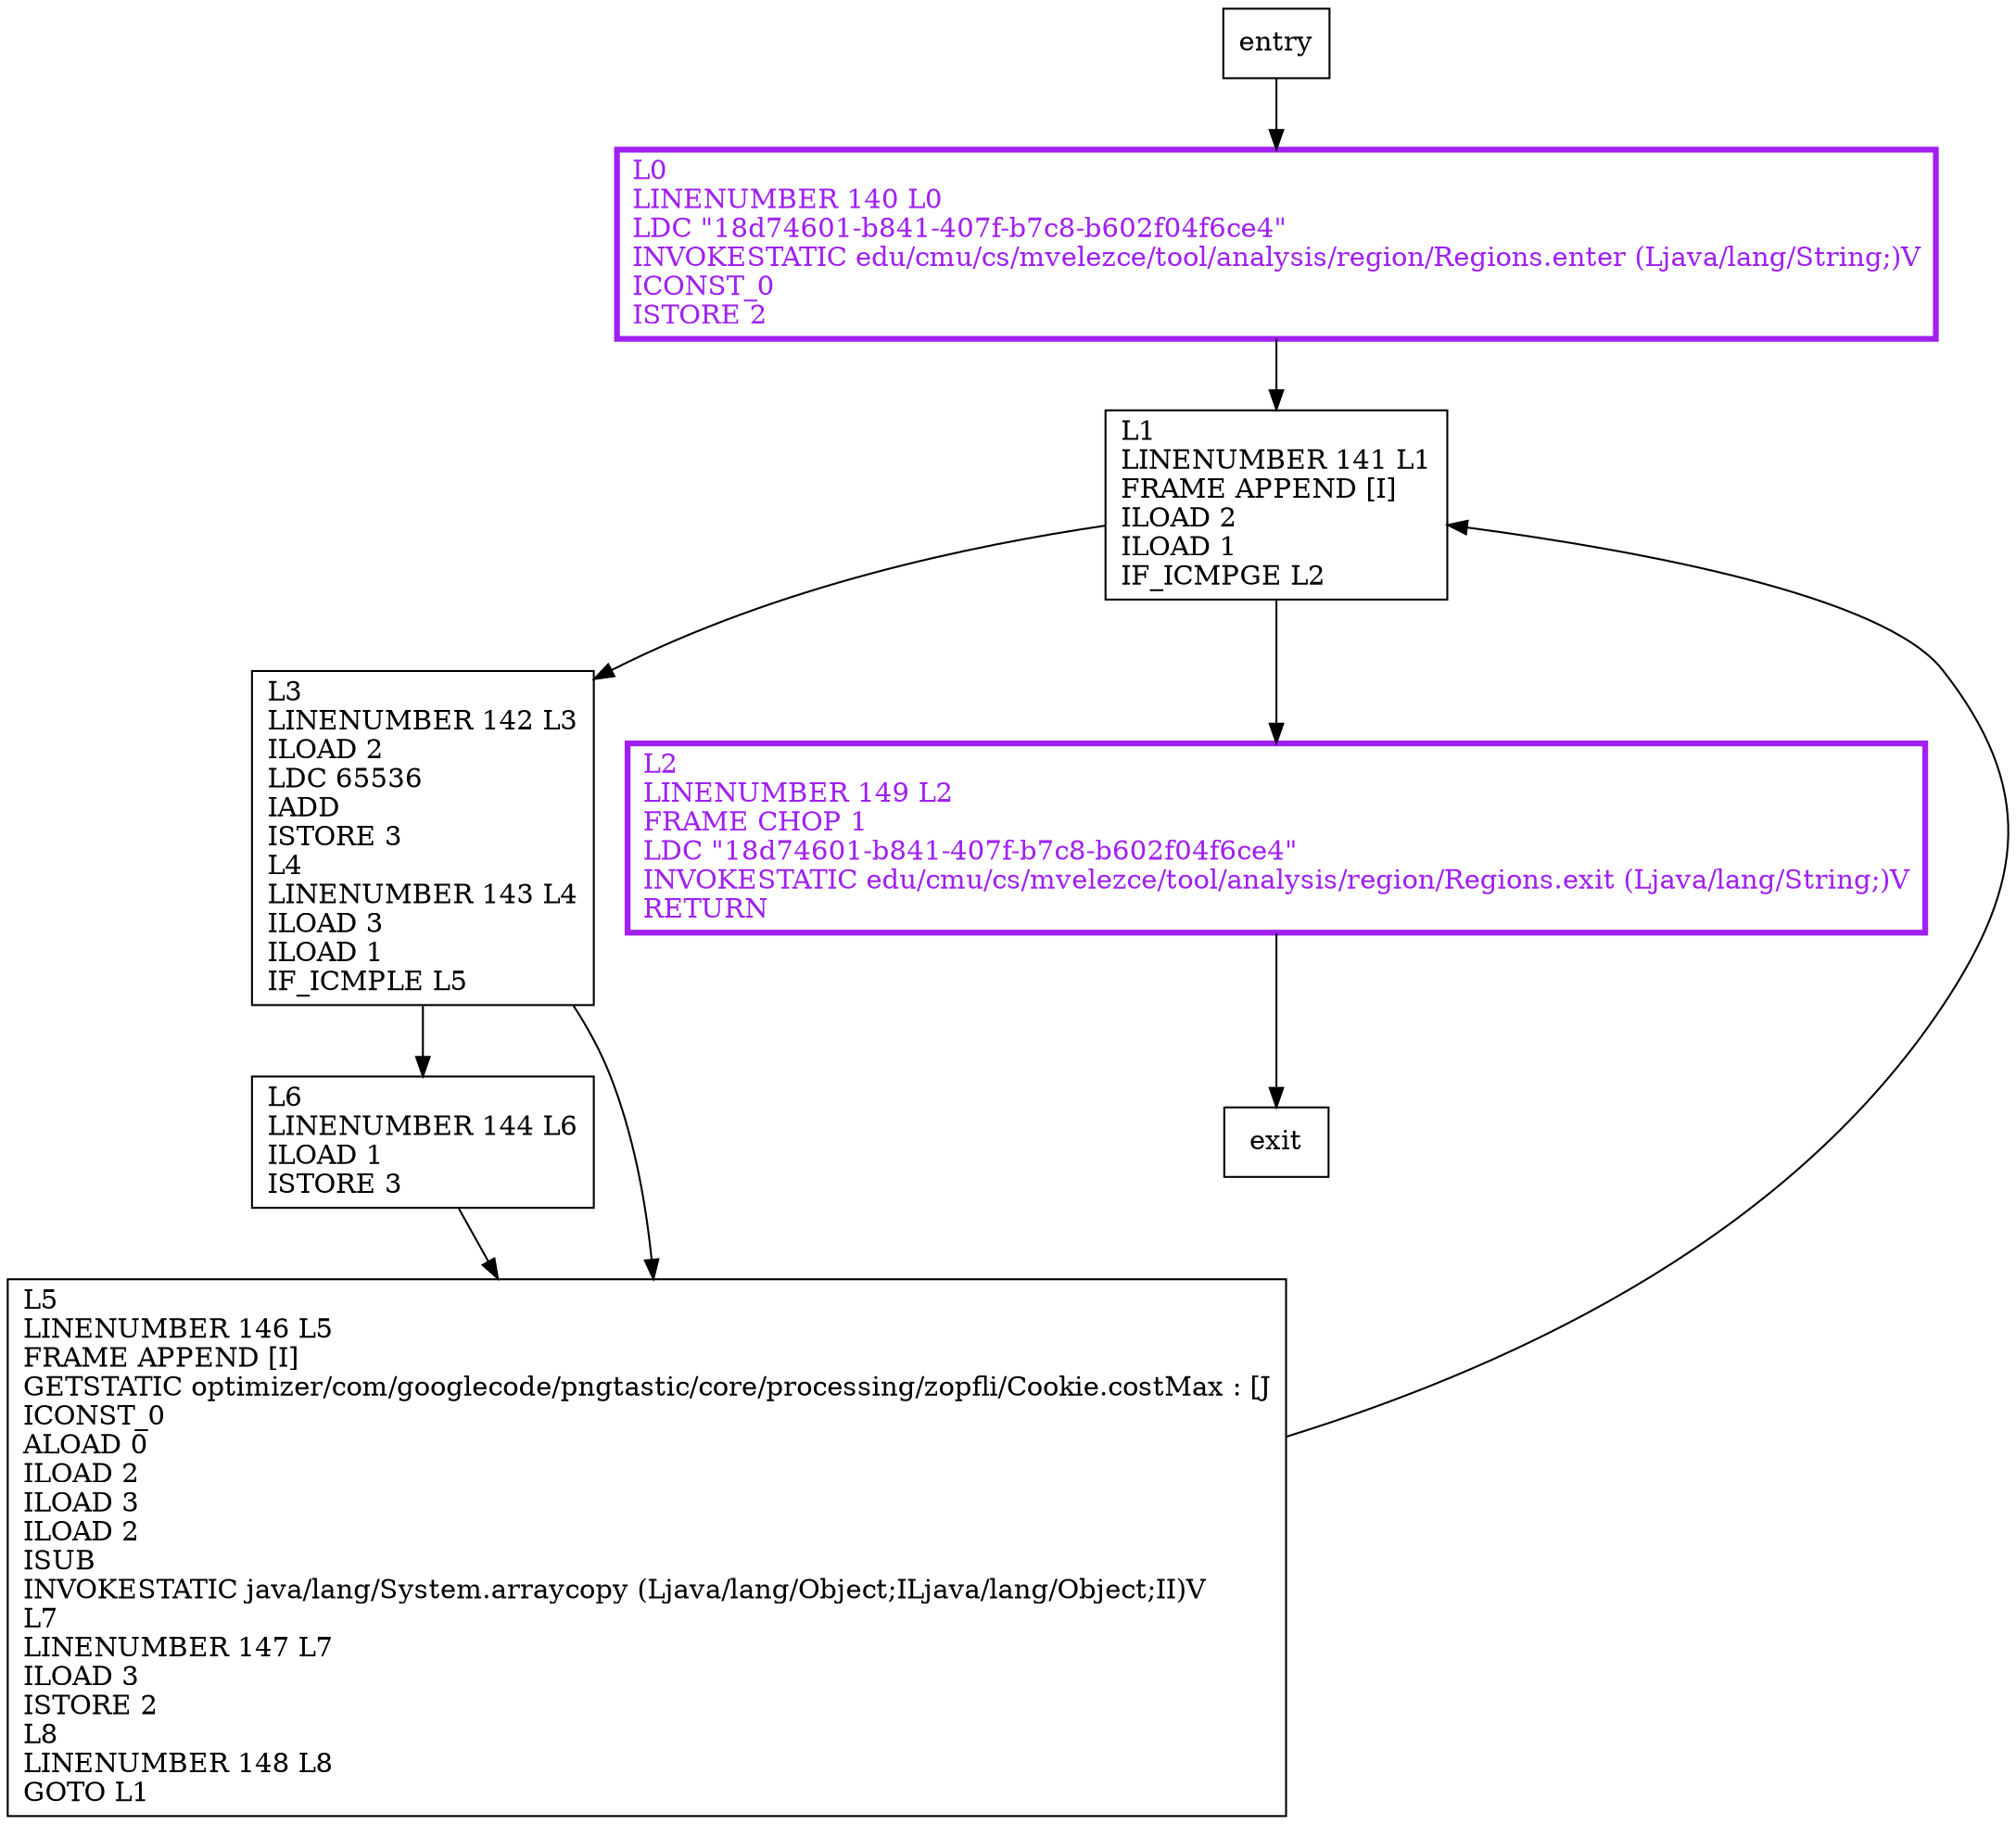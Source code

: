 digraph fillCostMax {
node [shape=record];
576894497 [label="L0\lLINENUMBER 140 L0\lLDC \"18d74601-b841-407f-b7c8-b602f04f6ce4\"\lINVOKESTATIC edu/cmu/cs/mvelezce/tool/analysis/region/Regions.enter (Ljava/lang/String;)V\lICONST_0\lISTORE 2\l"];
1340848245 [label="L6\lLINENUMBER 144 L6\lILOAD 1\lISTORE 3\l"];
635610193 [label="L1\lLINENUMBER 141 L1\lFRAME APPEND [I]\lILOAD 2\lILOAD 1\lIF_ICMPGE L2\l"];
16148478 [label="L3\lLINENUMBER 142 L3\lILOAD 2\lLDC 65536\lIADD\lISTORE 3\lL4\lLINENUMBER 143 L4\lILOAD 3\lILOAD 1\lIF_ICMPLE L5\l"];
2123533871 [label="L2\lLINENUMBER 149 L2\lFRAME CHOP 1\lLDC \"18d74601-b841-407f-b7c8-b602f04f6ce4\"\lINVOKESTATIC edu/cmu/cs/mvelezce/tool/analysis/region/Regions.exit (Ljava/lang/String;)V\lRETURN\l"];
2022689531 [label="L5\lLINENUMBER 146 L5\lFRAME APPEND [I]\lGETSTATIC optimizer/com/googlecode/pngtastic/core/processing/zopfli/Cookie.costMax : [J\lICONST_0\lALOAD 0\lILOAD 2\lILOAD 3\lILOAD 2\lISUB\lINVOKESTATIC java/lang/System.arraycopy (Ljava/lang/Object;ILjava/lang/Object;II)V\lL7\lLINENUMBER 147 L7\lILOAD 3\lISTORE 2\lL8\lLINENUMBER 148 L8\lGOTO L1\l"];
entry;
exit;
entry -> 576894497;
576894497 -> 635610193;
1340848245 -> 2022689531;
635610193 -> 16148478;
635610193 -> 2123533871;
16148478 -> 1340848245;
16148478 -> 2022689531;
2123533871 -> exit;
2022689531 -> 635610193;
576894497[fontcolor="purple", penwidth=3, color="purple"];
2123533871[fontcolor="purple", penwidth=3, color="purple"];
}
